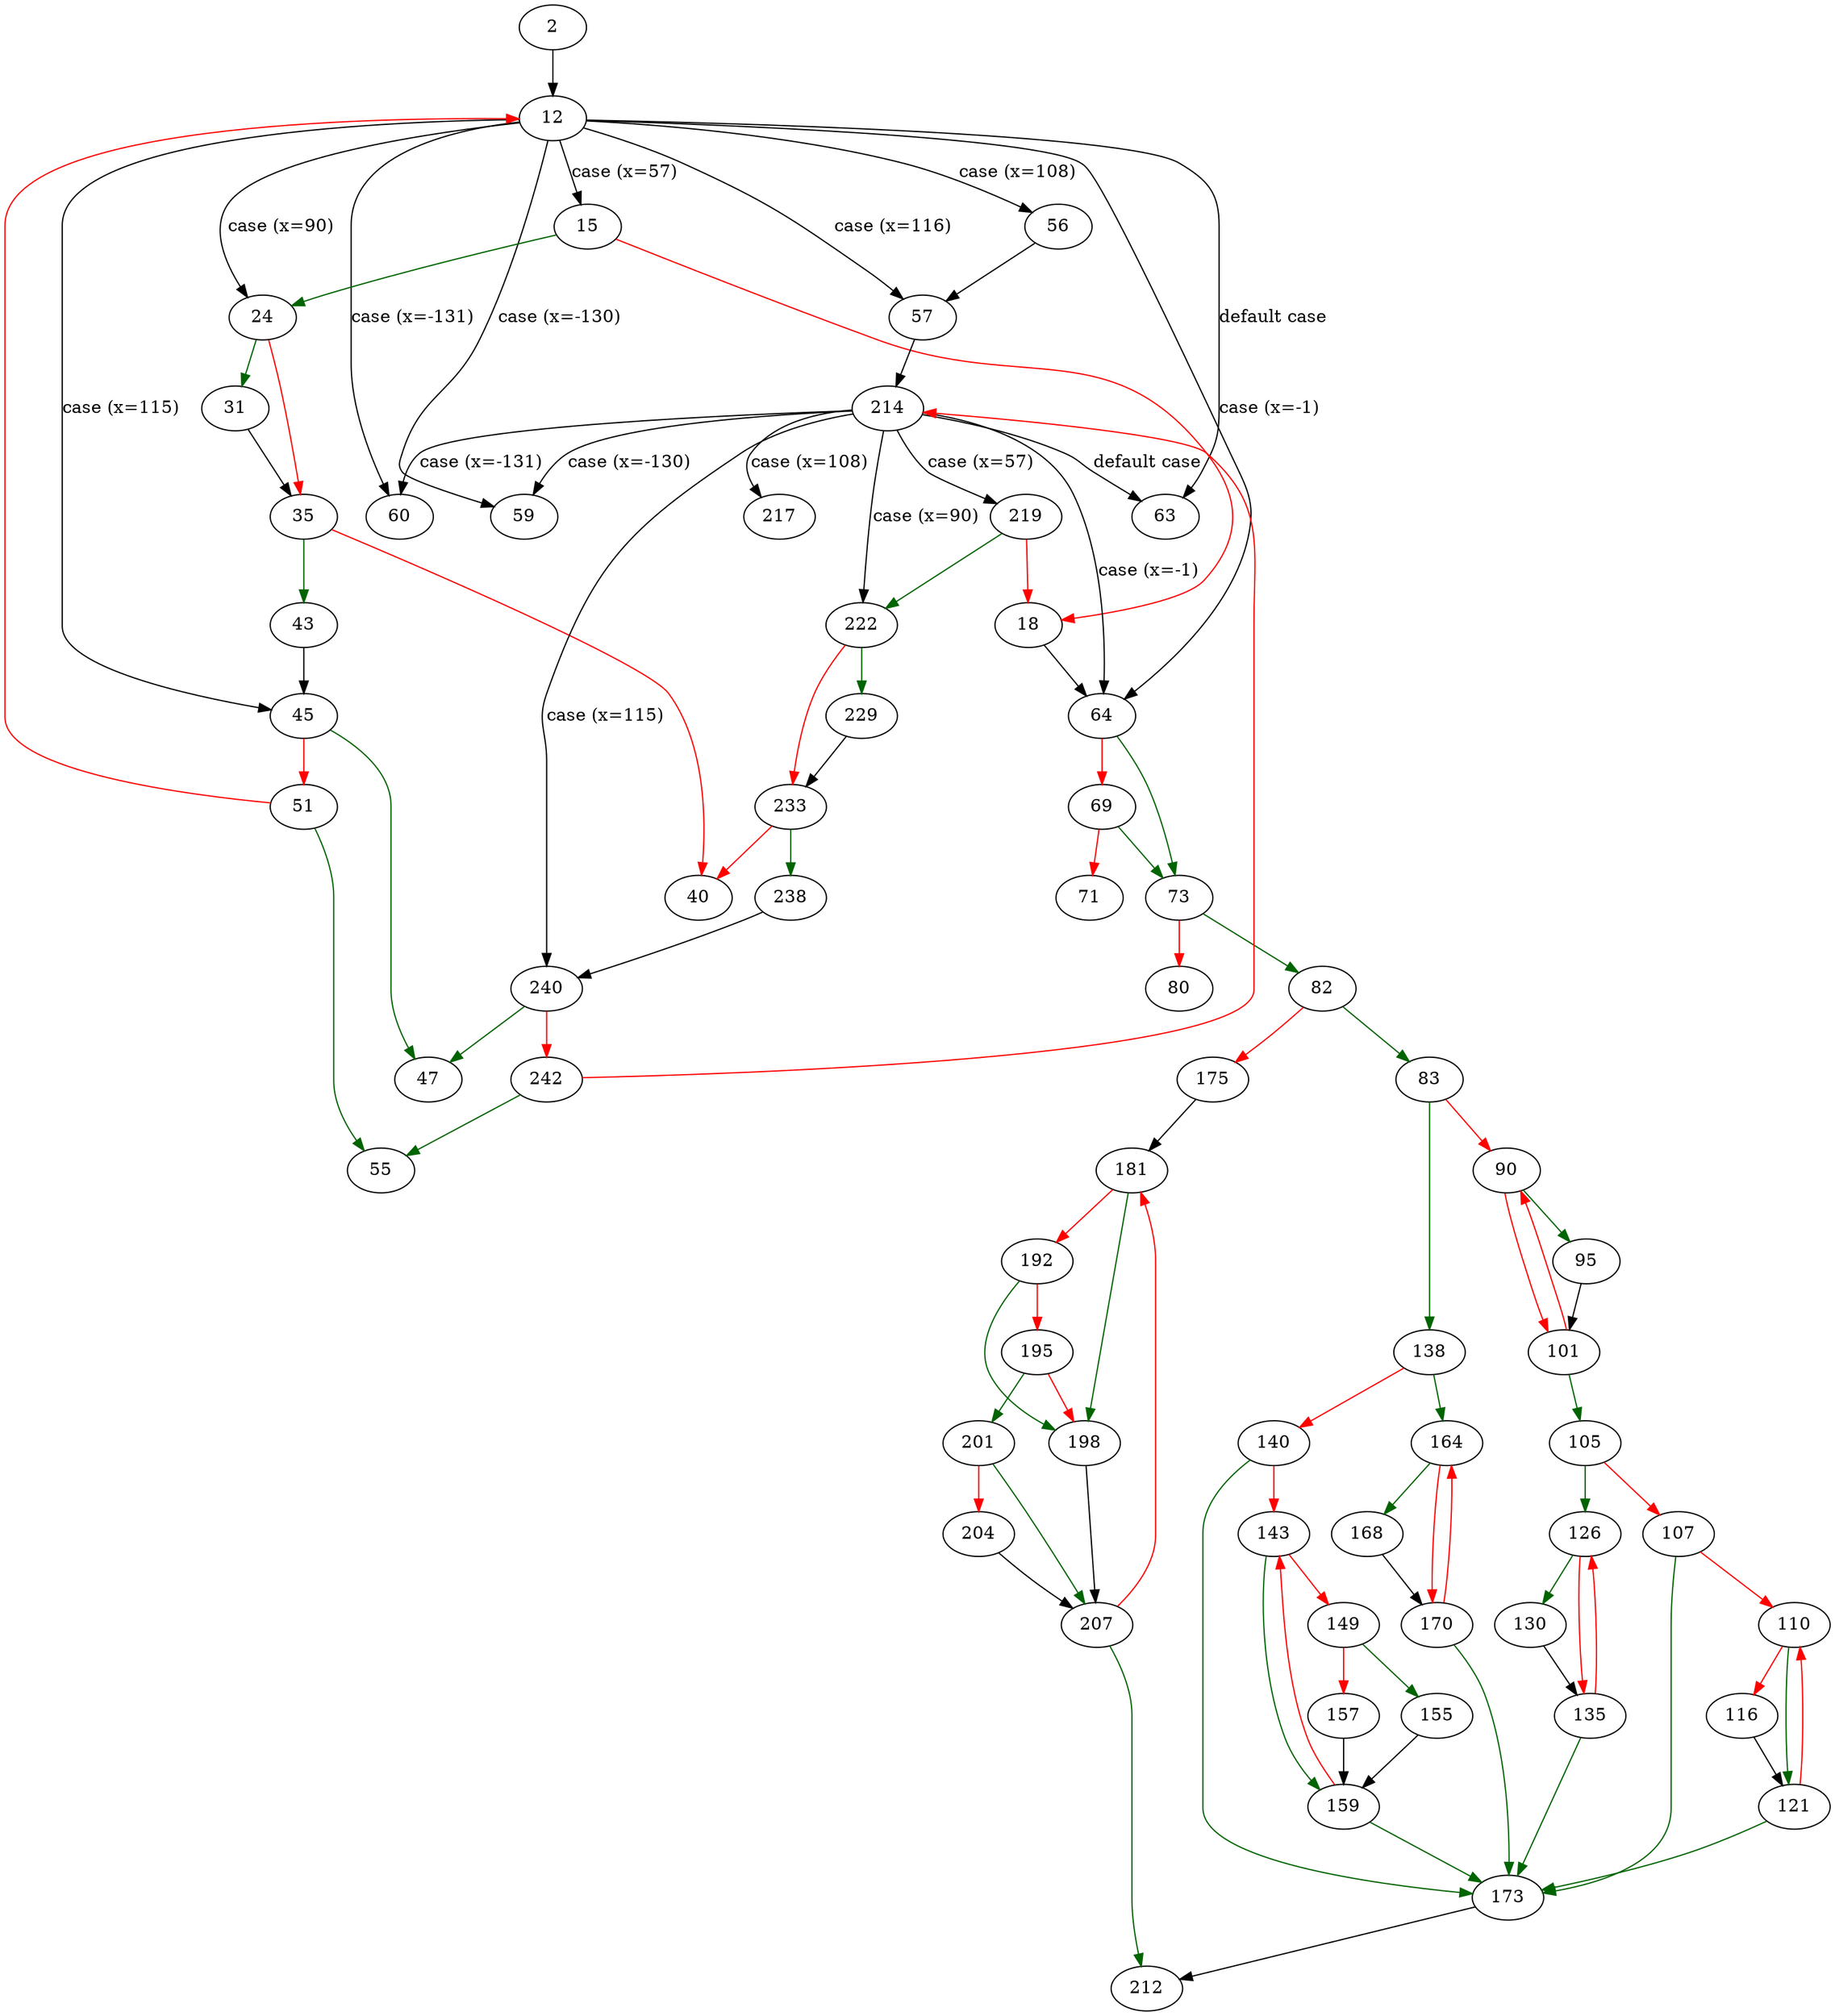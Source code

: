 strict digraph "main" {
	// Node definitions.
	2 [entry=true];
	12;
	64;
	15;
	24;
	45;
	57;
	56;
	59;
	60;
	63;
	18;
	31;
	35;
	43;
	40;
	47;
	51;
	55;
	214;
	73;
	69;
	71;
	82;
	80;
	83;
	175;
	138;
	90;
	95;
	101;
	105;
	126;
	107;
	173;
	110;
	121;
	116;
	130;
	135;
	164;
	140;
	143;
	159;
	149;
	155;
	157;
	168;
	170;
	212;
	181;
	198;
	192;
	195;
	201;
	207;
	204;
	219;
	222;
	240;
	217;
	229;
	233;
	238;
	242;

	// Edge definitions.
	2 -> 12;
	12 -> 64 [
		cond="case (x=-1)"
		label="case (x=-1)"
	];
	12 -> 15 [
		cond="case (x=57)"
		label="case (x=57)"
	];
	12 -> 24 [
		cond="case (x=90)"
		label="case (x=90)"
	];
	12 -> 45 [
		cond="case (x=115)"
		label="case (x=115)"
	];
	12 -> 57 [
		cond="case (x=116)"
		label="case (x=116)"
	];
	12 -> 56 [
		cond="case (x=108)"
		label="case (x=108)"
	];
	12 -> 59 [
		cond="case (x=-130)"
		label="case (x=-130)"
	];
	12 -> 60 [
		cond="case (x=-131)"
		label="case (x=-131)"
	];
	12 -> 63 [
		cond="default case"
		label="default case"
	];
	64 -> 73 [
		color=darkgreen
		cond=true
	];
	64 -> 69 [
		color=red
		cond=false
	];
	15 -> 24 [
		color=darkgreen
		cond=true
	];
	15 -> 18 [
		color=red
		cond=false
	];
	24 -> 31 [
		color=darkgreen
		cond=true
	];
	24 -> 35 [
		color=red
		cond=false
	];
	45 -> 47 [
		color=darkgreen
		cond=true
	];
	45 -> 51 [
		color=red
		cond=false
	];
	57 -> 214;
	56 -> 57;
	18 -> 64;
	31 -> 35;
	35 -> 43 [
		color=darkgreen
		cond=true
	];
	35 -> 40 [
		color=red
		cond=false
	];
	43 -> 45;
	51 -> 12 [
		color=red
		cond=false
	];
	51 -> 55 [
		color=darkgreen
		cond=true
	];
	214 -> 64 [
		cond="case (x=-1)"
		label="case (x=-1)"
	];
	214 -> 59 [
		cond="case (x=-130)"
		label="case (x=-130)"
	];
	214 -> 60 [
		cond="case (x=-131)"
		label="case (x=-131)"
	];
	214 -> 63 [
		cond="default case"
		label="default case"
	];
	214 -> 219 [
		cond="case (x=57)"
		label="case (x=57)"
	];
	214 -> 222 [
		cond="case (x=90)"
		label="case (x=90)"
	];
	214 -> 240 [
		cond="case (x=115)"
		label="case (x=115)"
	];
	214 -> 217 [
		cond="case (x=108)"
		label="case (x=108)"
	];
	73 -> 82 [
		color=darkgreen
		cond=true
	];
	73 -> 80 [
		color=red
		cond=false
	];
	69 -> 73 [
		color=darkgreen
		cond=true
	];
	69 -> 71 [
		color=red
		cond=false
	];
	82 -> 83 [
		color=darkgreen
		cond=true
	];
	82 -> 175 [
		color=red
		cond=false
	];
	83 -> 138 [
		color=darkgreen
		cond=true
	];
	83 -> 90 [
		color=red
		cond=false
	];
	175 -> 181;
	138 -> 164 [
		color=darkgreen
		cond=true
	];
	138 -> 140 [
		color=red
		cond=false
	];
	90 -> 95 [
		color=darkgreen
		cond=true
	];
	90 -> 101 [
		color=red
		cond=false
	];
	95 -> 101;
	101 -> 90 [
		color=red
		cond=false
	];
	101 -> 105 [
		color=darkgreen
		cond=true
	];
	105 -> 126 [
		color=darkgreen
		cond=true
	];
	105 -> 107 [
		color=red
		cond=false
	];
	126 -> 130 [
		color=darkgreen
		cond=true
	];
	126 -> 135 [
		color=red
		cond=false
	];
	107 -> 173 [
		color=darkgreen
		cond=true
	];
	107 -> 110 [
		color=red
		cond=false
	];
	173 -> 212;
	110 -> 121 [
		color=darkgreen
		cond=true
	];
	110 -> 116 [
		color=red
		cond=false
	];
	121 -> 173 [
		color=darkgreen
		cond=true
	];
	121 -> 110 [
		color=red
		cond=false
	];
	116 -> 121;
	130 -> 135;
	135 -> 126 [
		color=red
		cond=false
	];
	135 -> 173 [
		color=darkgreen
		cond=true
	];
	164 -> 168 [
		color=darkgreen
		cond=true
	];
	164 -> 170 [
		color=red
		cond=false
	];
	140 -> 173 [
		color=darkgreen
		cond=true
	];
	140 -> 143 [
		color=red
		cond=false
	];
	143 -> 159 [
		color=darkgreen
		cond=true
	];
	143 -> 149 [
		color=red
		cond=false
	];
	159 -> 173 [
		color=darkgreen
		cond=true
	];
	159 -> 143 [
		color=red
		cond=false
	];
	149 -> 155 [
		color=darkgreen
		cond=true
	];
	149 -> 157 [
		color=red
		cond=false
	];
	155 -> 159;
	157 -> 159;
	168 -> 170;
	170 -> 173 [
		color=darkgreen
		cond=true
	];
	170 -> 164 [
		color=red
		cond=false
	];
	181 -> 198 [
		color=darkgreen
		cond=true
	];
	181 -> 192 [
		color=red
		cond=false
	];
	198 -> 207;
	192 -> 198 [
		color=darkgreen
		cond=true
	];
	192 -> 195 [
		color=red
		cond=false
	];
	195 -> 198 [
		color=red
		cond=false
	];
	195 -> 201 [
		color=darkgreen
		cond=true
	];
	201 -> 207 [
		color=darkgreen
		cond=true
	];
	201 -> 204 [
		color=red
		cond=false
	];
	207 -> 212 [
		color=darkgreen
		cond=true
	];
	207 -> 181 [
		color=red
		cond=false
	];
	204 -> 207;
	219 -> 18 [
		color=red
		cond=false
	];
	219 -> 222 [
		color=darkgreen
		cond=true
	];
	222 -> 229 [
		color=darkgreen
		cond=true
	];
	222 -> 233 [
		color=red
		cond=false
	];
	240 -> 47 [
		color=darkgreen
		cond=true
	];
	240 -> 242 [
		color=red
		cond=false
	];
	229 -> 233;
	233 -> 40 [
		color=red
		cond=false
	];
	233 -> 238 [
		color=darkgreen
		cond=true
	];
	238 -> 240;
	242 -> 55 [
		color=darkgreen
		cond=true
	];
	242 -> 214 [
		color=red
		cond=false
	];
}